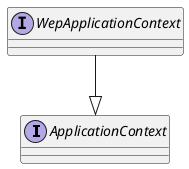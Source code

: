 @startuml
'https://plantuml.com/class-diagram


interface ApplicationContext

interface WepApplicationContext

WepApplicationContext --|> ApplicationContext
@enduml